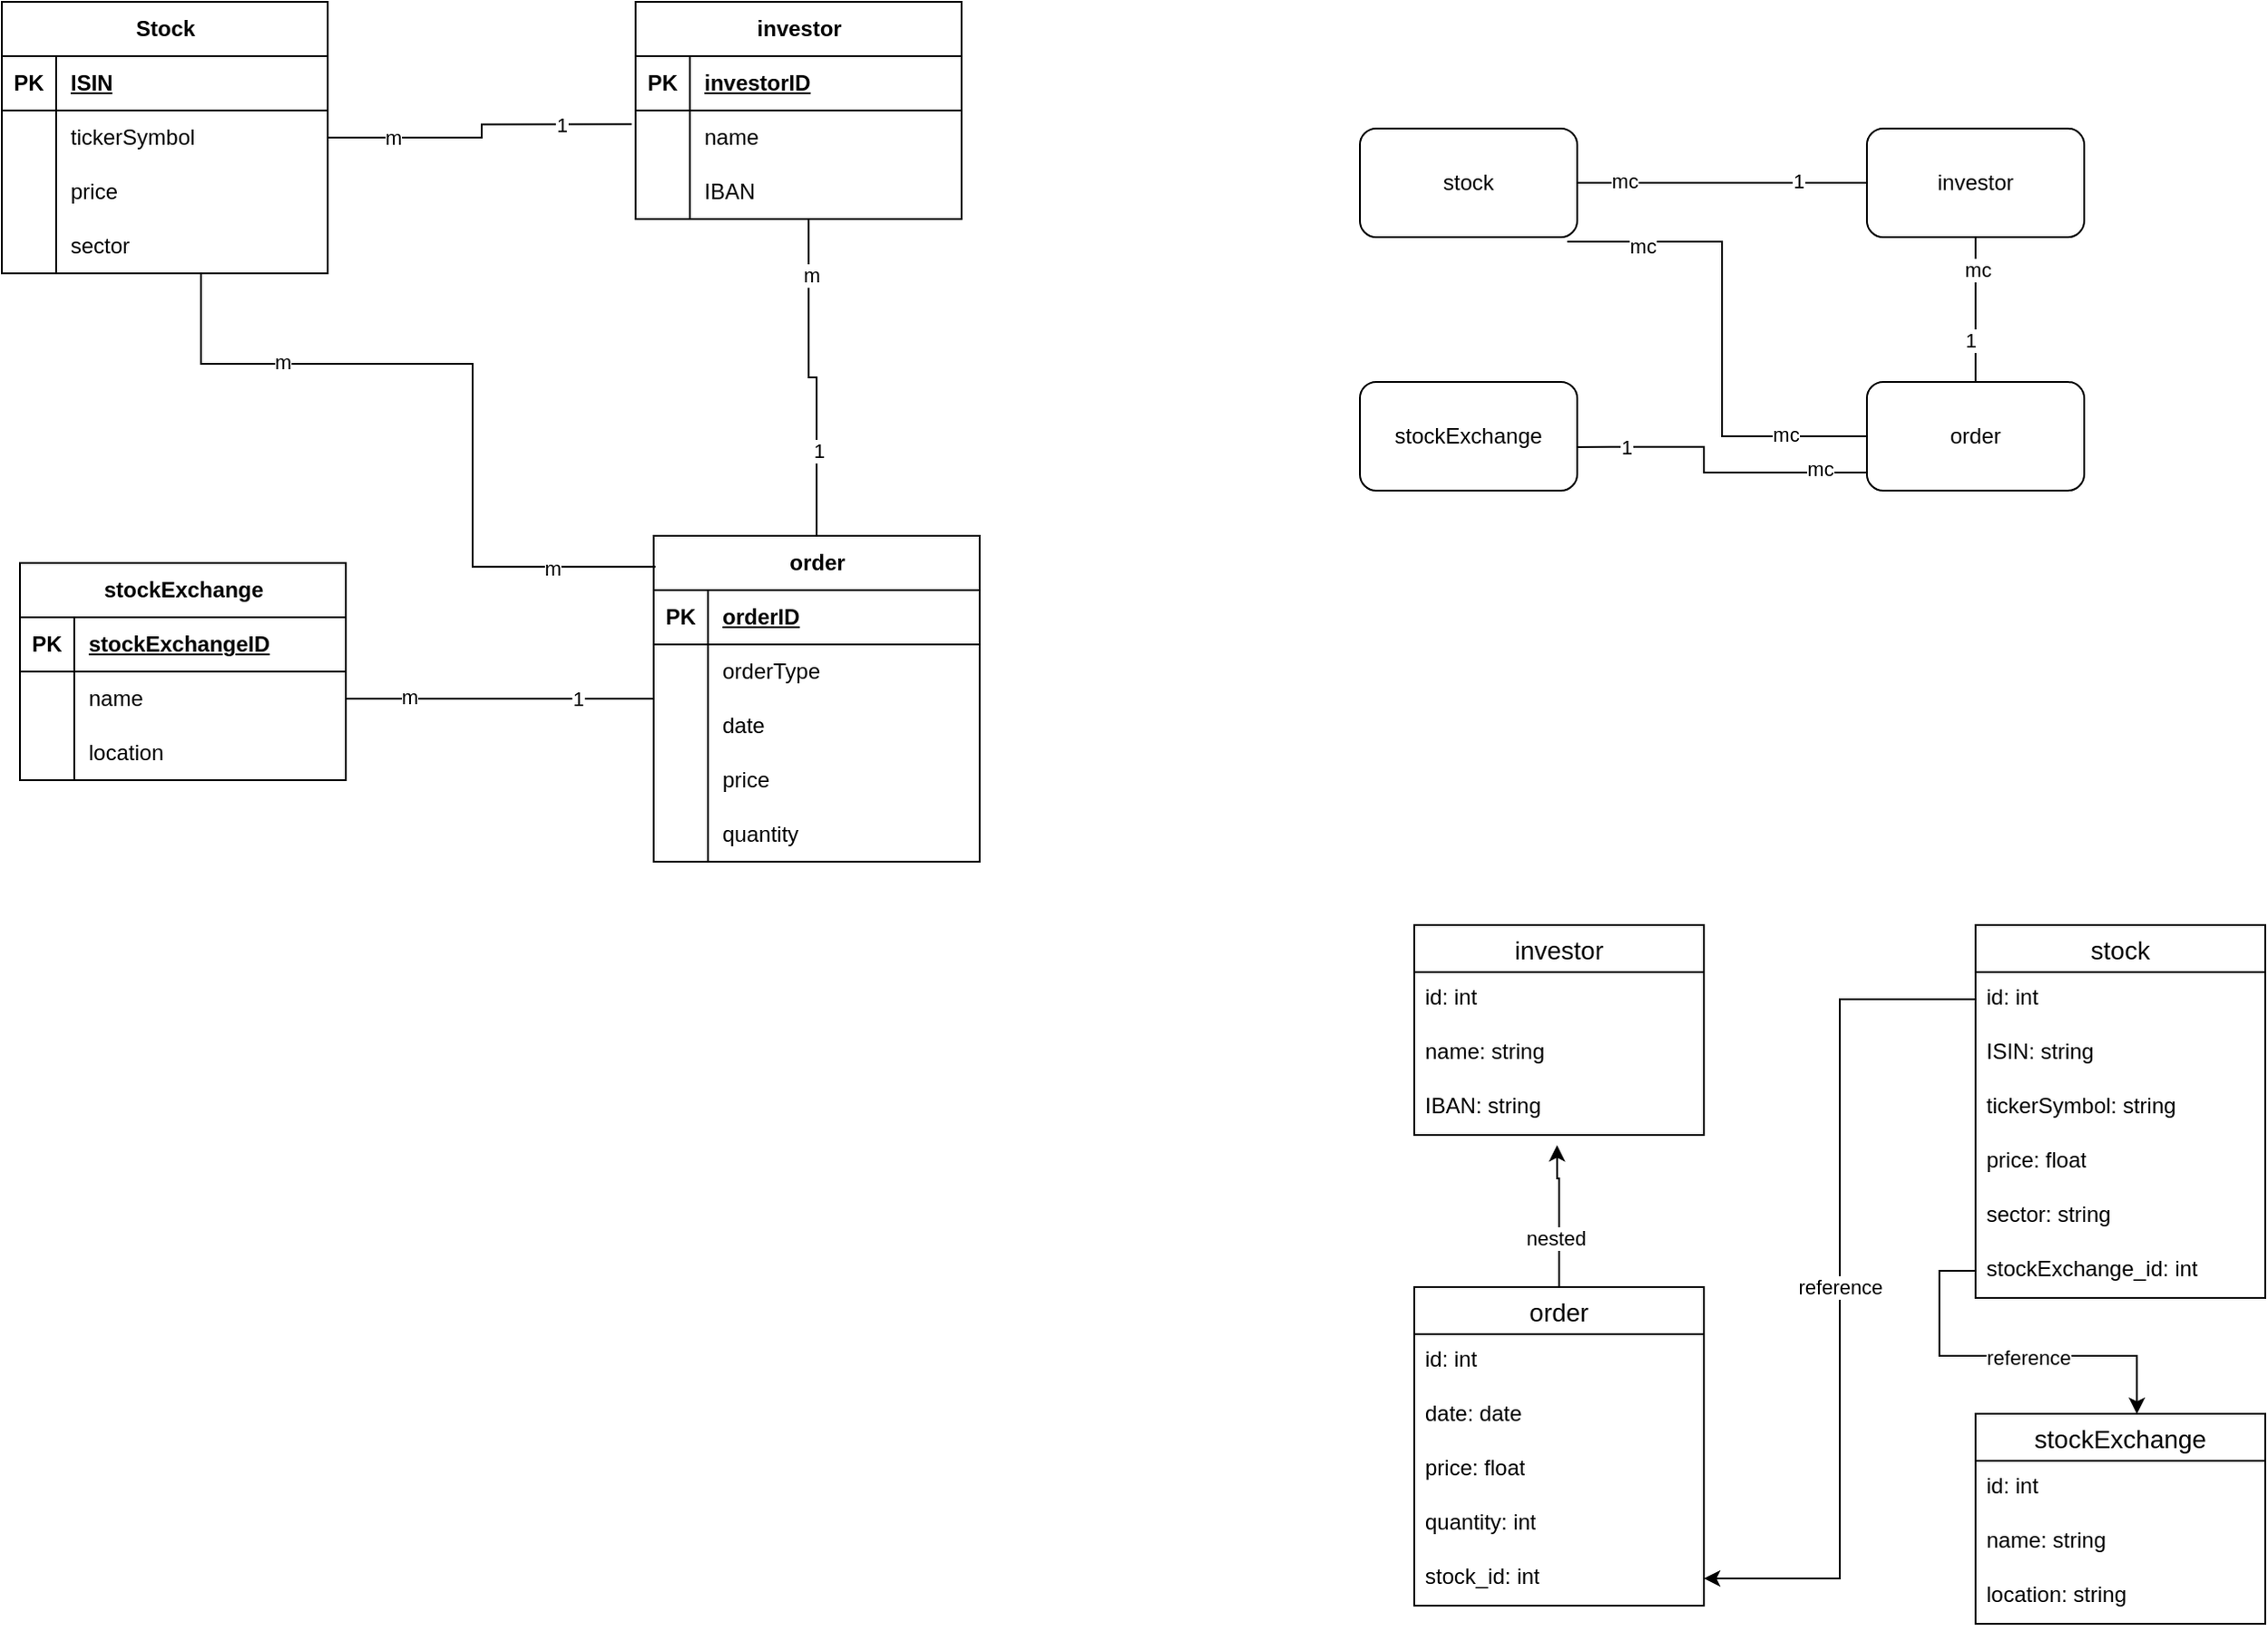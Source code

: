<mxfile version="24.5.4" type="device">
  <diagram name="Seite-1" id="p81fF600FWtCvu_vLPJJ">
    <mxGraphModel dx="784" dy="514" grid="1" gridSize="10" guides="1" tooltips="1" connect="1" arrows="1" fold="1" page="1" pageScale="1" pageWidth="1654" pageHeight="2336" math="0" shadow="0">
      <root>
        <mxCell id="0" />
        <mxCell id="1" parent="0" />
        <mxCell id="6snChqFHqVZtnSu0dZ5z-1" value="Stock" style="shape=table;startSize=30;container=1;collapsible=1;childLayout=tableLayout;fixedRows=1;rowLines=0;fontStyle=1;align=center;resizeLast=1;html=1;" vertex="1" parent="1">
          <mxGeometry x="100" y="230" width="180" height="150" as="geometry" />
        </mxCell>
        <mxCell id="6snChqFHqVZtnSu0dZ5z-2" value="" style="shape=tableRow;horizontal=0;startSize=0;swimlaneHead=0;swimlaneBody=0;fillColor=none;collapsible=0;dropTarget=0;points=[[0,0.5],[1,0.5]];portConstraint=eastwest;top=0;left=0;right=0;bottom=1;" vertex="1" parent="6snChqFHqVZtnSu0dZ5z-1">
          <mxGeometry y="30" width="180" height="30" as="geometry" />
        </mxCell>
        <mxCell id="6snChqFHqVZtnSu0dZ5z-3" value="PK" style="shape=partialRectangle;connectable=0;fillColor=none;top=0;left=0;bottom=0;right=0;fontStyle=1;overflow=hidden;whiteSpace=wrap;html=1;" vertex="1" parent="6snChqFHqVZtnSu0dZ5z-2">
          <mxGeometry width="30" height="30" as="geometry">
            <mxRectangle width="30" height="30" as="alternateBounds" />
          </mxGeometry>
        </mxCell>
        <mxCell id="6snChqFHqVZtnSu0dZ5z-4" value="ISIN" style="shape=partialRectangle;connectable=0;fillColor=none;top=0;left=0;bottom=0;right=0;align=left;spacingLeft=6;fontStyle=5;overflow=hidden;whiteSpace=wrap;html=1;" vertex="1" parent="6snChqFHqVZtnSu0dZ5z-2">
          <mxGeometry x="30" width="150" height="30" as="geometry">
            <mxRectangle width="150" height="30" as="alternateBounds" />
          </mxGeometry>
        </mxCell>
        <mxCell id="6snChqFHqVZtnSu0dZ5z-5" value="" style="shape=tableRow;horizontal=0;startSize=0;swimlaneHead=0;swimlaneBody=0;fillColor=none;collapsible=0;dropTarget=0;points=[[0,0.5],[1,0.5]];portConstraint=eastwest;top=0;left=0;right=0;bottom=0;" vertex="1" parent="6snChqFHqVZtnSu0dZ5z-1">
          <mxGeometry y="60" width="180" height="30" as="geometry" />
        </mxCell>
        <mxCell id="6snChqFHqVZtnSu0dZ5z-6" value="" style="shape=partialRectangle;connectable=0;fillColor=none;top=0;left=0;bottom=0;right=0;editable=1;overflow=hidden;whiteSpace=wrap;html=1;" vertex="1" parent="6snChqFHqVZtnSu0dZ5z-5">
          <mxGeometry width="30" height="30" as="geometry">
            <mxRectangle width="30" height="30" as="alternateBounds" />
          </mxGeometry>
        </mxCell>
        <mxCell id="6snChqFHqVZtnSu0dZ5z-7" value="tickerSymbol" style="shape=partialRectangle;connectable=0;fillColor=none;top=0;left=0;bottom=0;right=0;align=left;spacingLeft=6;overflow=hidden;whiteSpace=wrap;html=1;" vertex="1" parent="6snChqFHqVZtnSu0dZ5z-5">
          <mxGeometry x="30" width="150" height="30" as="geometry">
            <mxRectangle width="150" height="30" as="alternateBounds" />
          </mxGeometry>
        </mxCell>
        <mxCell id="6snChqFHqVZtnSu0dZ5z-8" value="" style="shape=tableRow;horizontal=0;startSize=0;swimlaneHead=0;swimlaneBody=0;fillColor=none;collapsible=0;dropTarget=0;points=[[0,0.5],[1,0.5]];portConstraint=eastwest;top=0;left=0;right=0;bottom=0;" vertex="1" parent="6snChqFHqVZtnSu0dZ5z-1">
          <mxGeometry y="90" width="180" height="30" as="geometry" />
        </mxCell>
        <mxCell id="6snChqFHqVZtnSu0dZ5z-9" value="" style="shape=partialRectangle;connectable=0;fillColor=none;top=0;left=0;bottom=0;right=0;editable=1;overflow=hidden;whiteSpace=wrap;html=1;" vertex="1" parent="6snChqFHqVZtnSu0dZ5z-8">
          <mxGeometry width="30" height="30" as="geometry">
            <mxRectangle width="30" height="30" as="alternateBounds" />
          </mxGeometry>
        </mxCell>
        <mxCell id="6snChqFHqVZtnSu0dZ5z-10" value="price" style="shape=partialRectangle;connectable=0;fillColor=none;top=0;left=0;bottom=0;right=0;align=left;spacingLeft=6;overflow=hidden;whiteSpace=wrap;html=1;" vertex="1" parent="6snChqFHqVZtnSu0dZ5z-8">
          <mxGeometry x="30" width="150" height="30" as="geometry">
            <mxRectangle width="150" height="30" as="alternateBounds" />
          </mxGeometry>
        </mxCell>
        <mxCell id="6snChqFHqVZtnSu0dZ5z-11" value="" style="shape=tableRow;horizontal=0;startSize=0;swimlaneHead=0;swimlaneBody=0;fillColor=none;collapsible=0;dropTarget=0;points=[[0,0.5],[1,0.5]];portConstraint=eastwest;top=0;left=0;right=0;bottom=0;" vertex="1" parent="6snChqFHqVZtnSu0dZ5z-1">
          <mxGeometry y="120" width="180" height="30" as="geometry" />
        </mxCell>
        <mxCell id="6snChqFHqVZtnSu0dZ5z-12" value="" style="shape=partialRectangle;connectable=0;fillColor=none;top=0;left=0;bottom=0;right=0;editable=1;overflow=hidden;whiteSpace=wrap;html=1;" vertex="1" parent="6snChqFHqVZtnSu0dZ5z-11">
          <mxGeometry width="30" height="30" as="geometry">
            <mxRectangle width="30" height="30" as="alternateBounds" />
          </mxGeometry>
        </mxCell>
        <mxCell id="6snChqFHqVZtnSu0dZ5z-13" value="sector" style="shape=partialRectangle;connectable=0;fillColor=none;top=0;left=0;bottom=0;right=0;align=left;spacingLeft=6;overflow=hidden;whiteSpace=wrap;html=1;" vertex="1" parent="6snChqFHqVZtnSu0dZ5z-11">
          <mxGeometry x="30" width="150" height="30" as="geometry">
            <mxRectangle width="150" height="30" as="alternateBounds" />
          </mxGeometry>
        </mxCell>
        <mxCell id="6snChqFHqVZtnSu0dZ5z-14" value="investor" style="shape=table;startSize=30;container=1;collapsible=1;childLayout=tableLayout;fixedRows=1;rowLines=0;fontStyle=1;align=center;resizeLast=1;html=1;" vertex="1" parent="1">
          <mxGeometry x="450" y="230" width="180" height="120" as="geometry" />
        </mxCell>
        <mxCell id="6snChqFHqVZtnSu0dZ5z-15" value="" style="shape=tableRow;horizontal=0;startSize=0;swimlaneHead=0;swimlaneBody=0;fillColor=none;collapsible=0;dropTarget=0;points=[[0,0.5],[1,0.5]];portConstraint=eastwest;top=0;left=0;right=0;bottom=1;" vertex="1" parent="6snChqFHqVZtnSu0dZ5z-14">
          <mxGeometry y="30" width="180" height="30" as="geometry" />
        </mxCell>
        <mxCell id="6snChqFHqVZtnSu0dZ5z-16" value="PK" style="shape=partialRectangle;connectable=0;fillColor=none;top=0;left=0;bottom=0;right=0;fontStyle=1;overflow=hidden;whiteSpace=wrap;html=1;" vertex="1" parent="6snChqFHqVZtnSu0dZ5z-15">
          <mxGeometry width="30" height="30" as="geometry">
            <mxRectangle width="30" height="30" as="alternateBounds" />
          </mxGeometry>
        </mxCell>
        <mxCell id="6snChqFHqVZtnSu0dZ5z-17" value="investorID" style="shape=partialRectangle;connectable=0;fillColor=none;top=0;left=0;bottom=0;right=0;align=left;spacingLeft=6;fontStyle=5;overflow=hidden;whiteSpace=wrap;html=1;" vertex="1" parent="6snChqFHqVZtnSu0dZ5z-15">
          <mxGeometry x="30" width="150" height="30" as="geometry">
            <mxRectangle width="150" height="30" as="alternateBounds" />
          </mxGeometry>
        </mxCell>
        <mxCell id="6snChqFHqVZtnSu0dZ5z-18" value="" style="shape=tableRow;horizontal=0;startSize=0;swimlaneHead=0;swimlaneBody=0;fillColor=none;collapsible=0;dropTarget=0;points=[[0,0.5],[1,0.5]];portConstraint=eastwest;top=0;left=0;right=0;bottom=0;" vertex="1" parent="6snChqFHqVZtnSu0dZ5z-14">
          <mxGeometry y="60" width="180" height="30" as="geometry" />
        </mxCell>
        <mxCell id="6snChqFHqVZtnSu0dZ5z-19" value="" style="shape=partialRectangle;connectable=0;fillColor=none;top=0;left=0;bottom=0;right=0;editable=1;overflow=hidden;whiteSpace=wrap;html=1;" vertex="1" parent="6snChqFHqVZtnSu0dZ5z-18">
          <mxGeometry width="30" height="30" as="geometry">
            <mxRectangle width="30" height="30" as="alternateBounds" />
          </mxGeometry>
        </mxCell>
        <mxCell id="6snChqFHqVZtnSu0dZ5z-20" value="name" style="shape=partialRectangle;connectable=0;fillColor=none;top=0;left=0;bottom=0;right=0;align=left;spacingLeft=6;overflow=hidden;whiteSpace=wrap;html=1;" vertex="1" parent="6snChqFHqVZtnSu0dZ5z-18">
          <mxGeometry x="30" width="150" height="30" as="geometry">
            <mxRectangle width="150" height="30" as="alternateBounds" />
          </mxGeometry>
        </mxCell>
        <mxCell id="6snChqFHqVZtnSu0dZ5z-21" value="" style="shape=tableRow;horizontal=0;startSize=0;swimlaneHead=0;swimlaneBody=0;fillColor=none;collapsible=0;dropTarget=0;points=[[0,0.5],[1,0.5]];portConstraint=eastwest;top=0;left=0;right=0;bottom=0;" vertex="1" parent="6snChqFHqVZtnSu0dZ5z-14">
          <mxGeometry y="90" width="180" height="30" as="geometry" />
        </mxCell>
        <mxCell id="6snChqFHqVZtnSu0dZ5z-22" value="" style="shape=partialRectangle;connectable=0;fillColor=none;top=0;left=0;bottom=0;right=0;editable=1;overflow=hidden;whiteSpace=wrap;html=1;" vertex="1" parent="6snChqFHqVZtnSu0dZ5z-21">
          <mxGeometry width="30" height="30" as="geometry">
            <mxRectangle width="30" height="30" as="alternateBounds" />
          </mxGeometry>
        </mxCell>
        <mxCell id="6snChqFHqVZtnSu0dZ5z-23" value="IBAN" style="shape=partialRectangle;connectable=0;fillColor=none;top=0;left=0;bottom=0;right=0;align=left;spacingLeft=6;overflow=hidden;whiteSpace=wrap;html=1;" vertex="1" parent="6snChqFHqVZtnSu0dZ5z-21">
          <mxGeometry x="30" width="150" height="30" as="geometry">
            <mxRectangle width="150" height="30" as="alternateBounds" />
          </mxGeometry>
        </mxCell>
        <mxCell id="6snChqFHqVZtnSu0dZ5z-27" value="stockExchange" style="shape=table;startSize=30;container=1;collapsible=1;childLayout=tableLayout;fixedRows=1;rowLines=0;fontStyle=1;align=center;resizeLast=1;html=1;" vertex="1" parent="1">
          <mxGeometry x="110" y="540" width="180" height="120" as="geometry" />
        </mxCell>
        <mxCell id="6snChqFHqVZtnSu0dZ5z-28" value="" style="shape=tableRow;horizontal=0;startSize=0;swimlaneHead=0;swimlaneBody=0;fillColor=none;collapsible=0;dropTarget=0;points=[[0,0.5],[1,0.5]];portConstraint=eastwest;top=0;left=0;right=0;bottom=1;" vertex="1" parent="6snChqFHqVZtnSu0dZ5z-27">
          <mxGeometry y="30" width="180" height="30" as="geometry" />
        </mxCell>
        <mxCell id="6snChqFHqVZtnSu0dZ5z-29" value="PK" style="shape=partialRectangle;connectable=0;fillColor=none;top=0;left=0;bottom=0;right=0;fontStyle=1;overflow=hidden;whiteSpace=wrap;html=1;" vertex="1" parent="6snChqFHqVZtnSu0dZ5z-28">
          <mxGeometry width="30" height="30" as="geometry">
            <mxRectangle width="30" height="30" as="alternateBounds" />
          </mxGeometry>
        </mxCell>
        <mxCell id="6snChqFHqVZtnSu0dZ5z-30" value="stockExchangeID" style="shape=partialRectangle;connectable=0;fillColor=none;top=0;left=0;bottom=0;right=0;align=left;spacingLeft=6;fontStyle=5;overflow=hidden;whiteSpace=wrap;html=1;" vertex="1" parent="6snChqFHqVZtnSu0dZ5z-28">
          <mxGeometry x="30" width="150" height="30" as="geometry">
            <mxRectangle width="150" height="30" as="alternateBounds" />
          </mxGeometry>
        </mxCell>
        <mxCell id="6snChqFHqVZtnSu0dZ5z-31" value="" style="shape=tableRow;horizontal=0;startSize=0;swimlaneHead=0;swimlaneBody=0;fillColor=none;collapsible=0;dropTarget=0;points=[[0,0.5],[1,0.5]];portConstraint=eastwest;top=0;left=0;right=0;bottom=0;" vertex="1" parent="6snChqFHqVZtnSu0dZ5z-27">
          <mxGeometry y="60" width="180" height="30" as="geometry" />
        </mxCell>
        <mxCell id="6snChqFHqVZtnSu0dZ5z-32" value="" style="shape=partialRectangle;connectable=0;fillColor=none;top=0;left=0;bottom=0;right=0;editable=1;overflow=hidden;whiteSpace=wrap;html=1;" vertex="1" parent="6snChqFHqVZtnSu0dZ5z-31">
          <mxGeometry width="30" height="30" as="geometry">
            <mxRectangle width="30" height="30" as="alternateBounds" />
          </mxGeometry>
        </mxCell>
        <mxCell id="6snChqFHqVZtnSu0dZ5z-33" value="name" style="shape=partialRectangle;connectable=0;fillColor=none;top=0;left=0;bottom=0;right=0;align=left;spacingLeft=6;overflow=hidden;whiteSpace=wrap;html=1;" vertex="1" parent="6snChqFHqVZtnSu0dZ5z-31">
          <mxGeometry x="30" width="150" height="30" as="geometry">
            <mxRectangle width="150" height="30" as="alternateBounds" />
          </mxGeometry>
        </mxCell>
        <mxCell id="6snChqFHqVZtnSu0dZ5z-34" value="" style="shape=tableRow;horizontal=0;startSize=0;swimlaneHead=0;swimlaneBody=0;fillColor=none;collapsible=0;dropTarget=0;points=[[0,0.5],[1,0.5]];portConstraint=eastwest;top=0;left=0;right=0;bottom=0;" vertex="1" parent="6snChqFHqVZtnSu0dZ5z-27">
          <mxGeometry y="90" width="180" height="30" as="geometry" />
        </mxCell>
        <mxCell id="6snChqFHqVZtnSu0dZ5z-35" value="" style="shape=partialRectangle;connectable=0;fillColor=none;top=0;left=0;bottom=0;right=0;editable=1;overflow=hidden;whiteSpace=wrap;html=1;" vertex="1" parent="6snChqFHqVZtnSu0dZ5z-34">
          <mxGeometry width="30" height="30" as="geometry">
            <mxRectangle width="30" height="30" as="alternateBounds" />
          </mxGeometry>
        </mxCell>
        <mxCell id="6snChqFHqVZtnSu0dZ5z-36" value="location" style="shape=partialRectangle;connectable=0;fillColor=none;top=0;left=0;bottom=0;right=0;align=left;spacingLeft=6;overflow=hidden;whiteSpace=wrap;html=1;" vertex="1" parent="6snChqFHqVZtnSu0dZ5z-34">
          <mxGeometry x="30" width="150" height="30" as="geometry">
            <mxRectangle width="150" height="30" as="alternateBounds" />
          </mxGeometry>
        </mxCell>
        <mxCell id="6snChqFHqVZtnSu0dZ5z-53" style="edgeStyle=orthogonalEdgeStyle;rounded=0;orthogonalLoop=1;jettySize=auto;html=1;entryX=1;entryY=0.5;entryDx=0;entryDy=0;endArrow=none;endFill=0;" edge="1" parent="1" source="6snChqFHqVZtnSu0dZ5z-37" target="6snChqFHqVZtnSu0dZ5z-31">
          <mxGeometry relative="1" as="geometry" />
        </mxCell>
        <mxCell id="6snChqFHqVZtnSu0dZ5z-54" value="1" style="edgeLabel;html=1;align=center;verticalAlign=middle;resizable=0;points=[];" vertex="1" connectable="0" parent="6snChqFHqVZtnSu0dZ5z-53">
          <mxGeometry x="-0.503" relative="1" as="geometry">
            <mxPoint as="offset" />
          </mxGeometry>
        </mxCell>
        <mxCell id="6snChqFHqVZtnSu0dZ5z-55" value="m" style="edgeLabel;html=1;align=center;verticalAlign=middle;resizable=0;points=[];" vertex="1" connectable="0" parent="6snChqFHqVZtnSu0dZ5z-53">
          <mxGeometry x="0.591" y="-1" relative="1" as="geometry">
            <mxPoint as="offset" />
          </mxGeometry>
        </mxCell>
        <mxCell id="6snChqFHqVZtnSu0dZ5z-37" value="order" style="shape=table;startSize=30;container=1;collapsible=1;childLayout=tableLayout;fixedRows=1;rowLines=0;fontStyle=1;align=center;resizeLast=1;html=1;" vertex="1" parent="1">
          <mxGeometry x="460" y="525" width="180" height="180" as="geometry" />
        </mxCell>
        <mxCell id="6snChqFHqVZtnSu0dZ5z-38" value="" style="shape=tableRow;horizontal=0;startSize=0;swimlaneHead=0;swimlaneBody=0;fillColor=none;collapsible=0;dropTarget=0;points=[[0,0.5],[1,0.5]];portConstraint=eastwest;top=0;left=0;right=0;bottom=1;" vertex="1" parent="6snChqFHqVZtnSu0dZ5z-37">
          <mxGeometry y="30" width="180" height="30" as="geometry" />
        </mxCell>
        <mxCell id="6snChqFHqVZtnSu0dZ5z-39" value="PK" style="shape=partialRectangle;connectable=0;fillColor=none;top=0;left=0;bottom=0;right=0;fontStyle=1;overflow=hidden;whiteSpace=wrap;html=1;" vertex="1" parent="6snChqFHqVZtnSu0dZ5z-38">
          <mxGeometry width="30" height="30" as="geometry">
            <mxRectangle width="30" height="30" as="alternateBounds" />
          </mxGeometry>
        </mxCell>
        <mxCell id="6snChqFHqVZtnSu0dZ5z-40" value="orderID" style="shape=partialRectangle;connectable=0;fillColor=none;top=0;left=0;bottom=0;right=0;align=left;spacingLeft=6;fontStyle=5;overflow=hidden;whiteSpace=wrap;html=1;" vertex="1" parent="6snChqFHqVZtnSu0dZ5z-38">
          <mxGeometry x="30" width="150" height="30" as="geometry">
            <mxRectangle width="150" height="30" as="alternateBounds" />
          </mxGeometry>
        </mxCell>
        <mxCell id="6snChqFHqVZtnSu0dZ5z-41" value="" style="shape=tableRow;horizontal=0;startSize=0;swimlaneHead=0;swimlaneBody=0;fillColor=none;collapsible=0;dropTarget=0;points=[[0,0.5],[1,0.5]];portConstraint=eastwest;top=0;left=0;right=0;bottom=0;" vertex="1" parent="6snChqFHqVZtnSu0dZ5z-37">
          <mxGeometry y="60" width="180" height="30" as="geometry" />
        </mxCell>
        <mxCell id="6snChqFHqVZtnSu0dZ5z-42" value="" style="shape=partialRectangle;connectable=0;fillColor=none;top=0;left=0;bottom=0;right=0;editable=1;overflow=hidden;whiteSpace=wrap;html=1;" vertex="1" parent="6snChqFHqVZtnSu0dZ5z-41">
          <mxGeometry width="30" height="30" as="geometry">
            <mxRectangle width="30" height="30" as="alternateBounds" />
          </mxGeometry>
        </mxCell>
        <mxCell id="6snChqFHqVZtnSu0dZ5z-43" value="orderType" style="shape=partialRectangle;connectable=0;fillColor=none;top=0;left=0;bottom=0;right=0;align=left;spacingLeft=6;overflow=hidden;whiteSpace=wrap;html=1;" vertex="1" parent="6snChqFHqVZtnSu0dZ5z-41">
          <mxGeometry x="30" width="150" height="30" as="geometry">
            <mxRectangle width="150" height="30" as="alternateBounds" />
          </mxGeometry>
        </mxCell>
        <mxCell id="6snChqFHqVZtnSu0dZ5z-44" value="" style="shape=tableRow;horizontal=0;startSize=0;swimlaneHead=0;swimlaneBody=0;fillColor=none;collapsible=0;dropTarget=0;points=[[0,0.5],[1,0.5]];portConstraint=eastwest;top=0;left=0;right=0;bottom=0;" vertex="1" parent="6snChqFHqVZtnSu0dZ5z-37">
          <mxGeometry y="90" width="180" height="30" as="geometry" />
        </mxCell>
        <mxCell id="6snChqFHqVZtnSu0dZ5z-45" value="" style="shape=partialRectangle;connectable=0;fillColor=none;top=0;left=0;bottom=0;right=0;editable=1;overflow=hidden;whiteSpace=wrap;html=1;" vertex="1" parent="6snChqFHqVZtnSu0dZ5z-44">
          <mxGeometry width="30" height="30" as="geometry">
            <mxRectangle width="30" height="30" as="alternateBounds" />
          </mxGeometry>
        </mxCell>
        <mxCell id="6snChqFHqVZtnSu0dZ5z-46" value="date" style="shape=partialRectangle;connectable=0;fillColor=none;top=0;left=0;bottom=0;right=0;align=left;spacingLeft=6;overflow=hidden;whiteSpace=wrap;html=1;" vertex="1" parent="6snChqFHqVZtnSu0dZ5z-44">
          <mxGeometry x="30" width="150" height="30" as="geometry">
            <mxRectangle width="150" height="30" as="alternateBounds" />
          </mxGeometry>
        </mxCell>
        <mxCell id="6snChqFHqVZtnSu0dZ5z-47" value="" style="shape=tableRow;horizontal=0;startSize=0;swimlaneHead=0;swimlaneBody=0;fillColor=none;collapsible=0;dropTarget=0;points=[[0,0.5],[1,0.5]];portConstraint=eastwest;top=0;left=0;right=0;bottom=0;" vertex="1" parent="6snChqFHqVZtnSu0dZ5z-37">
          <mxGeometry y="120" width="180" height="30" as="geometry" />
        </mxCell>
        <mxCell id="6snChqFHqVZtnSu0dZ5z-48" value="" style="shape=partialRectangle;connectable=0;fillColor=none;top=0;left=0;bottom=0;right=0;editable=1;overflow=hidden;whiteSpace=wrap;html=1;" vertex="1" parent="6snChqFHqVZtnSu0dZ5z-47">
          <mxGeometry width="30" height="30" as="geometry">
            <mxRectangle width="30" height="30" as="alternateBounds" />
          </mxGeometry>
        </mxCell>
        <mxCell id="6snChqFHqVZtnSu0dZ5z-49" value="price" style="shape=partialRectangle;connectable=0;fillColor=none;top=0;left=0;bottom=0;right=0;align=left;spacingLeft=6;overflow=hidden;whiteSpace=wrap;html=1;" vertex="1" parent="6snChqFHqVZtnSu0dZ5z-47">
          <mxGeometry x="30" width="150" height="30" as="geometry">
            <mxRectangle width="150" height="30" as="alternateBounds" />
          </mxGeometry>
        </mxCell>
        <mxCell id="6snChqFHqVZtnSu0dZ5z-50" value="" style="shape=tableRow;horizontal=0;startSize=0;swimlaneHead=0;swimlaneBody=0;fillColor=none;collapsible=0;dropTarget=0;points=[[0,0.5],[1,0.5]];portConstraint=eastwest;top=0;left=0;right=0;bottom=0;" vertex="1" parent="6snChqFHqVZtnSu0dZ5z-37">
          <mxGeometry y="150" width="180" height="30" as="geometry" />
        </mxCell>
        <mxCell id="6snChqFHqVZtnSu0dZ5z-51" value="" style="shape=partialRectangle;connectable=0;fillColor=none;top=0;left=0;bottom=0;right=0;editable=1;overflow=hidden;whiteSpace=wrap;html=1;" vertex="1" parent="6snChqFHqVZtnSu0dZ5z-50">
          <mxGeometry width="30" height="30" as="geometry">
            <mxRectangle width="30" height="30" as="alternateBounds" />
          </mxGeometry>
        </mxCell>
        <mxCell id="6snChqFHqVZtnSu0dZ5z-52" value="quantity" style="shape=partialRectangle;connectable=0;fillColor=none;top=0;left=0;bottom=0;right=0;align=left;spacingLeft=6;overflow=hidden;whiteSpace=wrap;html=1;" vertex="1" parent="6snChqFHqVZtnSu0dZ5z-50">
          <mxGeometry x="30" width="150" height="30" as="geometry">
            <mxRectangle width="150" height="30" as="alternateBounds" />
          </mxGeometry>
        </mxCell>
        <mxCell id="6snChqFHqVZtnSu0dZ5z-57" style="edgeStyle=orthogonalEdgeStyle;rounded=0;orthogonalLoop=1;jettySize=auto;html=1;entryX=0.531;entryY=0.997;entryDx=0;entryDy=0;entryPerimeter=0;endArrow=none;endFill=0;" edge="1" parent="1" source="6snChqFHqVZtnSu0dZ5z-37" target="6snChqFHqVZtnSu0dZ5z-21">
          <mxGeometry relative="1" as="geometry" />
        </mxCell>
        <mxCell id="6snChqFHqVZtnSu0dZ5z-58" value="1" style="edgeLabel;html=1;align=center;verticalAlign=middle;resizable=0;points=[];" vertex="1" connectable="0" parent="6snChqFHqVZtnSu0dZ5z-57">
          <mxGeometry x="-0.474" y="-1" relative="1" as="geometry">
            <mxPoint as="offset" />
          </mxGeometry>
        </mxCell>
        <mxCell id="6snChqFHqVZtnSu0dZ5z-59" value="m" style="edgeLabel;html=1;align=center;verticalAlign=middle;resizable=0;points=[];" vertex="1" connectable="0" parent="6snChqFHqVZtnSu0dZ5z-57">
          <mxGeometry x="0.663" y="-1" relative="1" as="geometry">
            <mxPoint as="offset" />
          </mxGeometry>
        </mxCell>
        <mxCell id="6snChqFHqVZtnSu0dZ5z-60" style="edgeStyle=orthogonalEdgeStyle;rounded=0;orthogonalLoop=1;jettySize=auto;html=1;entryX=-0.012;entryY=0.256;entryDx=0;entryDy=0;entryPerimeter=0;endArrow=none;endFill=0;" edge="1" parent="1" source="6snChqFHqVZtnSu0dZ5z-5" target="6snChqFHqVZtnSu0dZ5z-18">
          <mxGeometry relative="1" as="geometry" />
        </mxCell>
        <mxCell id="6snChqFHqVZtnSu0dZ5z-62" value="m" style="edgeLabel;html=1;align=center;verticalAlign=middle;resizable=0;points=[];" vertex="1" connectable="0" parent="6snChqFHqVZtnSu0dZ5z-60">
          <mxGeometry x="-0.587" relative="1" as="geometry">
            <mxPoint as="offset" />
          </mxGeometry>
        </mxCell>
        <mxCell id="6snChqFHqVZtnSu0dZ5z-67" value="1" style="edgeLabel;html=1;align=center;verticalAlign=middle;resizable=0;points=[];" vertex="1" connectable="0" parent="6snChqFHqVZtnSu0dZ5z-60">
          <mxGeometry x="0.552" relative="1" as="geometry">
            <mxPoint as="offset" />
          </mxGeometry>
        </mxCell>
        <mxCell id="6snChqFHqVZtnSu0dZ5z-63" style="edgeStyle=orthogonalEdgeStyle;rounded=0;orthogonalLoop=1;jettySize=auto;html=1;entryX=0.006;entryY=0.095;entryDx=0;entryDy=0;entryPerimeter=0;endArrow=none;endFill=0;" edge="1" parent="1" source="6snChqFHqVZtnSu0dZ5z-1" target="6snChqFHqVZtnSu0dZ5z-37">
          <mxGeometry relative="1" as="geometry">
            <Array as="points">
              <mxPoint x="210" y="430" />
              <mxPoint x="360" y="430" />
              <mxPoint x="360" y="542" />
            </Array>
          </mxGeometry>
        </mxCell>
        <mxCell id="6snChqFHqVZtnSu0dZ5z-64" value="m" style="edgeLabel;html=1;align=center;verticalAlign=middle;resizable=0;points=[];" vertex="1" connectable="0" parent="6snChqFHqVZtnSu0dZ5z-63">
          <mxGeometry x="-0.539" y="1" relative="1" as="geometry">
            <mxPoint as="offset" />
          </mxGeometry>
        </mxCell>
        <mxCell id="6snChqFHqVZtnSu0dZ5z-68" value="m" style="edgeLabel;html=1;align=center;verticalAlign=middle;resizable=0;points=[];" vertex="1" connectable="0" parent="6snChqFHqVZtnSu0dZ5z-63">
          <mxGeometry x="0.722" y="-1" relative="1" as="geometry">
            <mxPoint as="offset" />
          </mxGeometry>
        </mxCell>
        <mxCell id="6snChqFHqVZtnSu0dZ5z-73" style="edgeStyle=orthogonalEdgeStyle;rounded=0;orthogonalLoop=1;jettySize=auto;html=1;entryX=0.5;entryY=0;entryDx=0;entryDy=0;endArrow=none;endFill=0;" edge="1" parent="1" source="6snChqFHqVZtnSu0dZ5z-69" target="6snChqFHqVZtnSu0dZ5z-72">
          <mxGeometry relative="1" as="geometry" />
        </mxCell>
        <mxCell id="6snChqFHqVZtnSu0dZ5z-74" value="1" style="edgeLabel;html=1;align=center;verticalAlign=middle;resizable=0;points=[];" vertex="1" connectable="0" parent="6snChqFHqVZtnSu0dZ5z-73">
          <mxGeometry x="0.41" y="-3" relative="1" as="geometry">
            <mxPoint as="offset" />
          </mxGeometry>
        </mxCell>
        <mxCell id="6snChqFHqVZtnSu0dZ5z-75" value="mc" style="edgeLabel;html=1;align=center;verticalAlign=middle;resizable=0;points=[];" vertex="1" connectable="0" parent="6snChqFHqVZtnSu0dZ5z-73">
          <mxGeometry x="-0.556" y="1" relative="1" as="geometry">
            <mxPoint as="offset" />
          </mxGeometry>
        </mxCell>
        <mxCell id="6snChqFHqVZtnSu0dZ5z-76" style="edgeStyle=orthogonalEdgeStyle;rounded=0;orthogonalLoop=1;jettySize=auto;html=1;endArrow=none;endFill=0;" edge="1" parent="1" source="6snChqFHqVZtnSu0dZ5z-69" target="6snChqFHqVZtnSu0dZ5z-70">
          <mxGeometry relative="1" as="geometry" />
        </mxCell>
        <mxCell id="6snChqFHqVZtnSu0dZ5z-77" value="1" style="edgeLabel;html=1;align=center;verticalAlign=middle;resizable=0;points=[];" vertex="1" connectable="0" parent="6snChqFHqVZtnSu0dZ5z-76">
          <mxGeometry x="-0.528" y="-1" relative="1" as="geometry">
            <mxPoint as="offset" />
          </mxGeometry>
        </mxCell>
        <mxCell id="6snChqFHqVZtnSu0dZ5z-78" value="mc" style="edgeLabel;html=1;align=center;verticalAlign=middle;resizable=0;points=[];" vertex="1" connectable="0" parent="6snChqFHqVZtnSu0dZ5z-76">
          <mxGeometry x="0.678" y="-1" relative="1" as="geometry">
            <mxPoint as="offset" />
          </mxGeometry>
        </mxCell>
        <mxCell id="6snChqFHqVZtnSu0dZ5z-69" value="investor" style="rounded=1;whiteSpace=wrap;html=1;" vertex="1" parent="1">
          <mxGeometry x="1130" y="300" width="120" height="60" as="geometry" />
        </mxCell>
        <mxCell id="6snChqFHqVZtnSu0dZ5z-70" value="stock" style="rounded=1;whiteSpace=wrap;html=1;" vertex="1" parent="1">
          <mxGeometry x="850" y="300" width="120" height="60" as="geometry" />
        </mxCell>
        <mxCell id="6snChqFHqVZtnSu0dZ5z-71" value="stockExchange" style="rounded=1;whiteSpace=wrap;html=1;" vertex="1" parent="1">
          <mxGeometry x="850" y="440" width="120" height="60" as="geometry" />
        </mxCell>
        <mxCell id="6snChqFHqVZtnSu0dZ5z-72" value="order" style="rounded=1;whiteSpace=wrap;html=1;" vertex="1" parent="1">
          <mxGeometry x="1130" y="440" width="120" height="60" as="geometry" />
        </mxCell>
        <mxCell id="6snChqFHqVZtnSu0dZ5z-79" style="edgeStyle=orthogonalEdgeStyle;rounded=0;orthogonalLoop=1;jettySize=auto;html=1;entryX=0.954;entryY=1.042;entryDx=0;entryDy=0;entryPerimeter=0;endArrow=none;endFill=0;" edge="1" parent="1" source="6snChqFHqVZtnSu0dZ5z-72" target="6snChqFHqVZtnSu0dZ5z-70">
          <mxGeometry relative="1" as="geometry">
            <Array as="points">
              <mxPoint x="1050" y="470" />
              <mxPoint x="1050" y="363" />
            </Array>
          </mxGeometry>
        </mxCell>
        <mxCell id="6snChqFHqVZtnSu0dZ5z-80" value="mc" style="edgeLabel;html=1;align=center;verticalAlign=middle;resizable=0;points=[];" vertex="1" connectable="0" parent="6snChqFHqVZtnSu0dZ5z-79">
          <mxGeometry x="0.695" y="2" relative="1" as="geometry">
            <mxPoint as="offset" />
          </mxGeometry>
        </mxCell>
        <mxCell id="6snChqFHqVZtnSu0dZ5z-81" value="mc" style="edgeLabel;html=1;align=center;verticalAlign=middle;resizable=0;points=[];" vertex="1" connectable="0" parent="6snChqFHqVZtnSu0dZ5z-79">
          <mxGeometry x="-0.668" y="-1" relative="1" as="geometry">
            <mxPoint as="offset" />
          </mxGeometry>
        </mxCell>
        <mxCell id="6snChqFHqVZtnSu0dZ5z-82" style="edgeStyle=orthogonalEdgeStyle;rounded=0;orthogonalLoop=1;jettySize=auto;html=1;entryX=0.999;entryY=0.599;entryDx=0;entryDy=0;entryPerimeter=0;endArrow=none;endFill=0;" edge="1" parent="1" source="6snChqFHqVZtnSu0dZ5z-72" target="6snChqFHqVZtnSu0dZ5z-71">
          <mxGeometry relative="1" as="geometry">
            <Array as="points">
              <mxPoint x="1040" y="490" />
              <mxPoint x="1040" y="476" />
            </Array>
          </mxGeometry>
        </mxCell>
        <mxCell id="6snChqFHqVZtnSu0dZ5z-83" value="1" style="edgeLabel;html=1;align=center;verticalAlign=middle;resizable=0;points=[];" vertex="1" connectable="0" parent="6snChqFHqVZtnSu0dZ5z-82">
          <mxGeometry x="0.695" relative="1" as="geometry">
            <mxPoint as="offset" />
          </mxGeometry>
        </mxCell>
        <mxCell id="6snChqFHqVZtnSu0dZ5z-84" value="&lt;div&gt;mc&lt;/div&gt;" style="edgeLabel;html=1;align=center;verticalAlign=middle;resizable=0;points=[];" vertex="1" connectable="0" parent="6snChqFHqVZtnSu0dZ5z-82">
          <mxGeometry x="-0.702" y="-2" relative="1" as="geometry">
            <mxPoint as="offset" />
          </mxGeometry>
        </mxCell>
        <mxCell id="6snChqFHqVZtnSu0dZ5z-85" value="investor" style="swimlane;fontStyle=0;childLayout=stackLayout;horizontal=1;startSize=26;horizontalStack=0;resizeParent=1;resizeParentMax=0;resizeLast=0;collapsible=1;marginBottom=0;align=center;fontSize=14;" vertex="1" parent="1">
          <mxGeometry x="880" y="740" width="160" height="116" as="geometry" />
        </mxCell>
        <mxCell id="6snChqFHqVZtnSu0dZ5z-86" value="id: int" style="text;strokeColor=none;fillColor=none;spacingLeft=4;spacingRight=4;overflow=hidden;rotatable=0;points=[[0,0.5],[1,0.5]];portConstraint=eastwest;fontSize=12;whiteSpace=wrap;html=1;" vertex="1" parent="6snChqFHqVZtnSu0dZ5z-85">
          <mxGeometry y="26" width="160" height="30" as="geometry" />
        </mxCell>
        <mxCell id="6snChqFHqVZtnSu0dZ5z-87" value="name: string" style="text;strokeColor=none;fillColor=none;spacingLeft=4;spacingRight=4;overflow=hidden;rotatable=0;points=[[0,0.5],[1,0.5]];portConstraint=eastwest;fontSize=12;whiteSpace=wrap;html=1;" vertex="1" parent="6snChqFHqVZtnSu0dZ5z-85">
          <mxGeometry y="56" width="160" height="30" as="geometry" />
        </mxCell>
        <mxCell id="6snChqFHqVZtnSu0dZ5z-88" value="IBAN: string" style="text;strokeColor=none;fillColor=none;spacingLeft=4;spacingRight=4;overflow=hidden;rotatable=0;points=[[0,0.5],[1,0.5]];portConstraint=eastwest;fontSize=12;whiteSpace=wrap;html=1;" vertex="1" parent="6snChqFHqVZtnSu0dZ5z-85">
          <mxGeometry y="86" width="160" height="30" as="geometry" />
        </mxCell>
        <mxCell id="6snChqFHqVZtnSu0dZ5z-89" value="order" style="swimlane;fontStyle=0;childLayout=stackLayout;horizontal=1;startSize=26;horizontalStack=0;resizeParent=1;resizeParentMax=0;resizeLast=0;collapsible=1;marginBottom=0;align=center;fontSize=14;" vertex="1" parent="1">
          <mxGeometry x="880" y="940" width="160" height="176" as="geometry" />
        </mxCell>
        <mxCell id="6snChqFHqVZtnSu0dZ5z-90" value="id: int" style="text;strokeColor=none;fillColor=none;spacingLeft=4;spacingRight=4;overflow=hidden;rotatable=0;points=[[0,0.5],[1,0.5]];portConstraint=eastwest;fontSize=12;whiteSpace=wrap;html=1;" vertex="1" parent="6snChqFHqVZtnSu0dZ5z-89">
          <mxGeometry y="26" width="160" height="30" as="geometry" />
        </mxCell>
        <mxCell id="6snChqFHqVZtnSu0dZ5z-91" value="date: date" style="text;strokeColor=none;fillColor=none;spacingLeft=4;spacingRight=4;overflow=hidden;rotatable=0;points=[[0,0.5],[1,0.5]];portConstraint=eastwest;fontSize=12;whiteSpace=wrap;html=1;" vertex="1" parent="6snChqFHqVZtnSu0dZ5z-89">
          <mxGeometry y="56" width="160" height="30" as="geometry" />
        </mxCell>
        <mxCell id="6snChqFHqVZtnSu0dZ5z-92" value="price: float" style="text;strokeColor=none;fillColor=none;spacingLeft=4;spacingRight=4;overflow=hidden;rotatable=0;points=[[0,0.5],[1,0.5]];portConstraint=eastwest;fontSize=12;whiteSpace=wrap;html=1;" vertex="1" parent="6snChqFHqVZtnSu0dZ5z-89">
          <mxGeometry y="86" width="160" height="30" as="geometry" />
        </mxCell>
        <mxCell id="6snChqFHqVZtnSu0dZ5z-95" value="quantity: int" style="text;strokeColor=none;fillColor=none;spacingLeft=4;spacingRight=4;overflow=hidden;rotatable=0;points=[[0,0.5],[1,0.5]];portConstraint=eastwest;fontSize=12;whiteSpace=wrap;html=1;" vertex="1" parent="6snChqFHqVZtnSu0dZ5z-89">
          <mxGeometry y="116" width="160" height="30" as="geometry" />
        </mxCell>
        <mxCell id="6snChqFHqVZtnSu0dZ5z-110" value="stock_id: int" style="text;strokeColor=none;fillColor=none;spacingLeft=4;spacingRight=4;overflow=hidden;rotatable=0;points=[[0,0.5],[1,0.5]];portConstraint=eastwest;fontSize=12;whiteSpace=wrap;html=1;" vertex="1" parent="6snChqFHqVZtnSu0dZ5z-89">
          <mxGeometry y="146" width="160" height="30" as="geometry" />
        </mxCell>
        <mxCell id="6snChqFHqVZtnSu0dZ5z-93" style="edgeStyle=orthogonalEdgeStyle;rounded=0;orthogonalLoop=1;jettySize=auto;html=1;entryX=0.493;entryY=1.187;entryDx=0;entryDy=0;entryPerimeter=0;" edge="1" parent="1" source="6snChqFHqVZtnSu0dZ5z-89" target="6snChqFHqVZtnSu0dZ5z-88">
          <mxGeometry relative="1" as="geometry">
            <Array as="points">
              <mxPoint x="960" y="880" />
              <mxPoint x="959" y="880" />
            </Array>
          </mxGeometry>
        </mxCell>
        <mxCell id="6snChqFHqVZtnSu0dZ5z-94" value="nested" style="edgeLabel;html=1;align=center;verticalAlign=middle;resizable=0;points=[];" vertex="1" connectable="0" parent="6snChqFHqVZtnSu0dZ5z-93">
          <mxGeometry x="-0.324" y="2" relative="1" as="geometry">
            <mxPoint as="offset" />
          </mxGeometry>
        </mxCell>
        <mxCell id="6snChqFHqVZtnSu0dZ5z-100" value="stock" style="swimlane;fontStyle=0;childLayout=stackLayout;horizontal=1;startSize=26;horizontalStack=0;resizeParent=1;resizeParentMax=0;resizeLast=0;collapsible=1;marginBottom=0;align=center;fontSize=14;" vertex="1" parent="1">
          <mxGeometry x="1190" y="740" width="160" height="206" as="geometry" />
        </mxCell>
        <mxCell id="6snChqFHqVZtnSu0dZ5z-101" value="id: int" style="text;strokeColor=none;fillColor=none;spacingLeft=4;spacingRight=4;overflow=hidden;rotatable=0;points=[[0,0.5],[1,0.5]];portConstraint=eastwest;fontSize=12;whiteSpace=wrap;html=1;" vertex="1" parent="6snChqFHqVZtnSu0dZ5z-100">
          <mxGeometry y="26" width="160" height="30" as="geometry" />
        </mxCell>
        <mxCell id="6snChqFHqVZtnSu0dZ5z-102" value="ISIN: string" style="text;strokeColor=none;fillColor=none;spacingLeft=4;spacingRight=4;overflow=hidden;rotatable=0;points=[[0,0.5],[1,0.5]];portConstraint=eastwest;fontSize=12;whiteSpace=wrap;html=1;" vertex="1" parent="6snChqFHqVZtnSu0dZ5z-100">
          <mxGeometry y="56" width="160" height="30" as="geometry" />
        </mxCell>
        <mxCell id="6snChqFHqVZtnSu0dZ5z-103" value="tickerSymbol: string" style="text;strokeColor=none;fillColor=none;spacingLeft=4;spacingRight=4;overflow=hidden;rotatable=0;points=[[0,0.5],[1,0.5]];portConstraint=eastwest;fontSize=12;whiteSpace=wrap;html=1;" vertex="1" parent="6snChqFHqVZtnSu0dZ5z-100">
          <mxGeometry y="86" width="160" height="30" as="geometry" />
        </mxCell>
        <mxCell id="6snChqFHqVZtnSu0dZ5z-104" value="price: float" style="text;strokeColor=none;fillColor=none;spacingLeft=4;spacingRight=4;overflow=hidden;rotatable=0;points=[[0,0.5],[1,0.5]];portConstraint=eastwest;fontSize=12;whiteSpace=wrap;html=1;" vertex="1" parent="6snChqFHqVZtnSu0dZ5z-100">
          <mxGeometry y="116" width="160" height="30" as="geometry" />
        </mxCell>
        <mxCell id="6snChqFHqVZtnSu0dZ5z-105" value="sector: string" style="text;strokeColor=none;fillColor=none;spacingLeft=4;spacingRight=4;overflow=hidden;rotatable=0;points=[[0,0.5],[1,0.5]];portConstraint=eastwest;fontSize=12;whiteSpace=wrap;html=1;" vertex="1" parent="6snChqFHqVZtnSu0dZ5z-100">
          <mxGeometry y="146" width="160" height="30" as="geometry" />
        </mxCell>
        <mxCell id="6snChqFHqVZtnSu0dZ5z-113" value="stockExchange_id: int" style="text;strokeColor=none;fillColor=none;spacingLeft=4;spacingRight=4;overflow=hidden;rotatable=0;points=[[0,0.5],[1,0.5]];portConstraint=eastwest;fontSize=12;whiteSpace=wrap;html=1;" vertex="1" parent="6snChqFHqVZtnSu0dZ5z-100">
          <mxGeometry y="176" width="160" height="30" as="geometry" />
        </mxCell>
        <mxCell id="6snChqFHqVZtnSu0dZ5z-106" value="stockExchange" style="swimlane;fontStyle=0;childLayout=stackLayout;horizontal=1;startSize=26;horizontalStack=0;resizeParent=1;resizeParentMax=0;resizeLast=0;collapsible=1;marginBottom=0;align=center;fontSize=14;" vertex="1" parent="1">
          <mxGeometry x="1190" y="1010" width="160" height="116" as="geometry" />
        </mxCell>
        <mxCell id="6snChqFHqVZtnSu0dZ5z-107" value="id: int" style="text;strokeColor=none;fillColor=none;spacingLeft=4;spacingRight=4;overflow=hidden;rotatable=0;points=[[0,0.5],[1,0.5]];portConstraint=eastwest;fontSize=12;whiteSpace=wrap;html=1;" vertex="1" parent="6snChqFHqVZtnSu0dZ5z-106">
          <mxGeometry y="26" width="160" height="30" as="geometry" />
        </mxCell>
        <mxCell id="6snChqFHqVZtnSu0dZ5z-108" value="name: string" style="text;strokeColor=none;fillColor=none;spacingLeft=4;spacingRight=4;overflow=hidden;rotatable=0;points=[[0,0.5],[1,0.5]];portConstraint=eastwest;fontSize=12;whiteSpace=wrap;html=1;" vertex="1" parent="6snChqFHqVZtnSu0dZ5z-106">
          <mxGeometry y="56" width="160" height="30" as="geometry" />
        </mxCell>
        <mxCell id="6snChqFHqVZtnSu0dZ5z-109" value="location: string" style="text;strokeColor=none;fillColor=none;spacingLeft=4;spacingRight=4;overflow=hidden;rotatable=0;points=[[0,0.5],[1,0.5]];portConstraint=eastwest;fontSize=12;whiteSpace=wrap;html=1;" vertex="1" parent="6snChqFHqVZtnSu0dZ5z-106">
          <mxGeometry y="86" width="160" height="30" as="geometry" />
        </mxCell>
        <mxCell id="6snChqFHqVZtnSu0dZ5z-114" style="edgeStyle=orthogonalEdgeStyle;rounded=0;orthogonalLoop=1;jettySize=auto;html=1;entryX=0.557;entryY=0.001;entryDx=0;entryDy=0;entryPerimeter=0;" edge="1" parent="1" source="6snChqFHqVZtnSu0dZ5z-113" target="6snChqFHqVZtnSu0dZ5z-106">
          <mxGeometry relative="1" as="geometry" />
        </mxCell>
        <mxCell id="6snChqFHqVZtnSu0dZ5z-115" value="reference" style="edgeLabel;html=1;align=center;verticalAlign=middle;resizable=0;points=[];" vertex="1" connectable="0" parent="6snChqFHqVZtnSu0dZ5z-114">
          <mxGeometry x="0.116" y="-1" relative="1" as="geometry">
            <mxPoint as="offset" />
          </mxGeometry>
        </mxCell>
        <mxCell id="6snChqFHqVZtnSu0dZ5z-116" style="edgeStyle=orthogonalEdgeStyle;rounded=0;orthogonalLoop=1;jettySize=auto;html=1;" edge="1" parent="1" source="6snChqFHqVZtnSu0dZ5z-101" target="6snChqFHqVZtnSu0dZ5z-110">
          <mxGeometry relative="1" as="geometry" />
        </mxCell>
        <mxCell id="6snChqFHqVZtnSu0dZ5z-117" value="reference" style="edgeLabel;html=1;align=center;verticalAlign=middle;resizable=0;points=[];" vertex="1" connectable="0" parent="6snChqFHqVZtnSu0dZ5z-116">
          <mxGeometry x="-0.004" relative="1" as="geometry">
            <mxPoint as="offset" />
          </mxGeometry>
        </mxCell>
      </root>
    </mxGraphModel>
  </diagram>
</mxfile>
